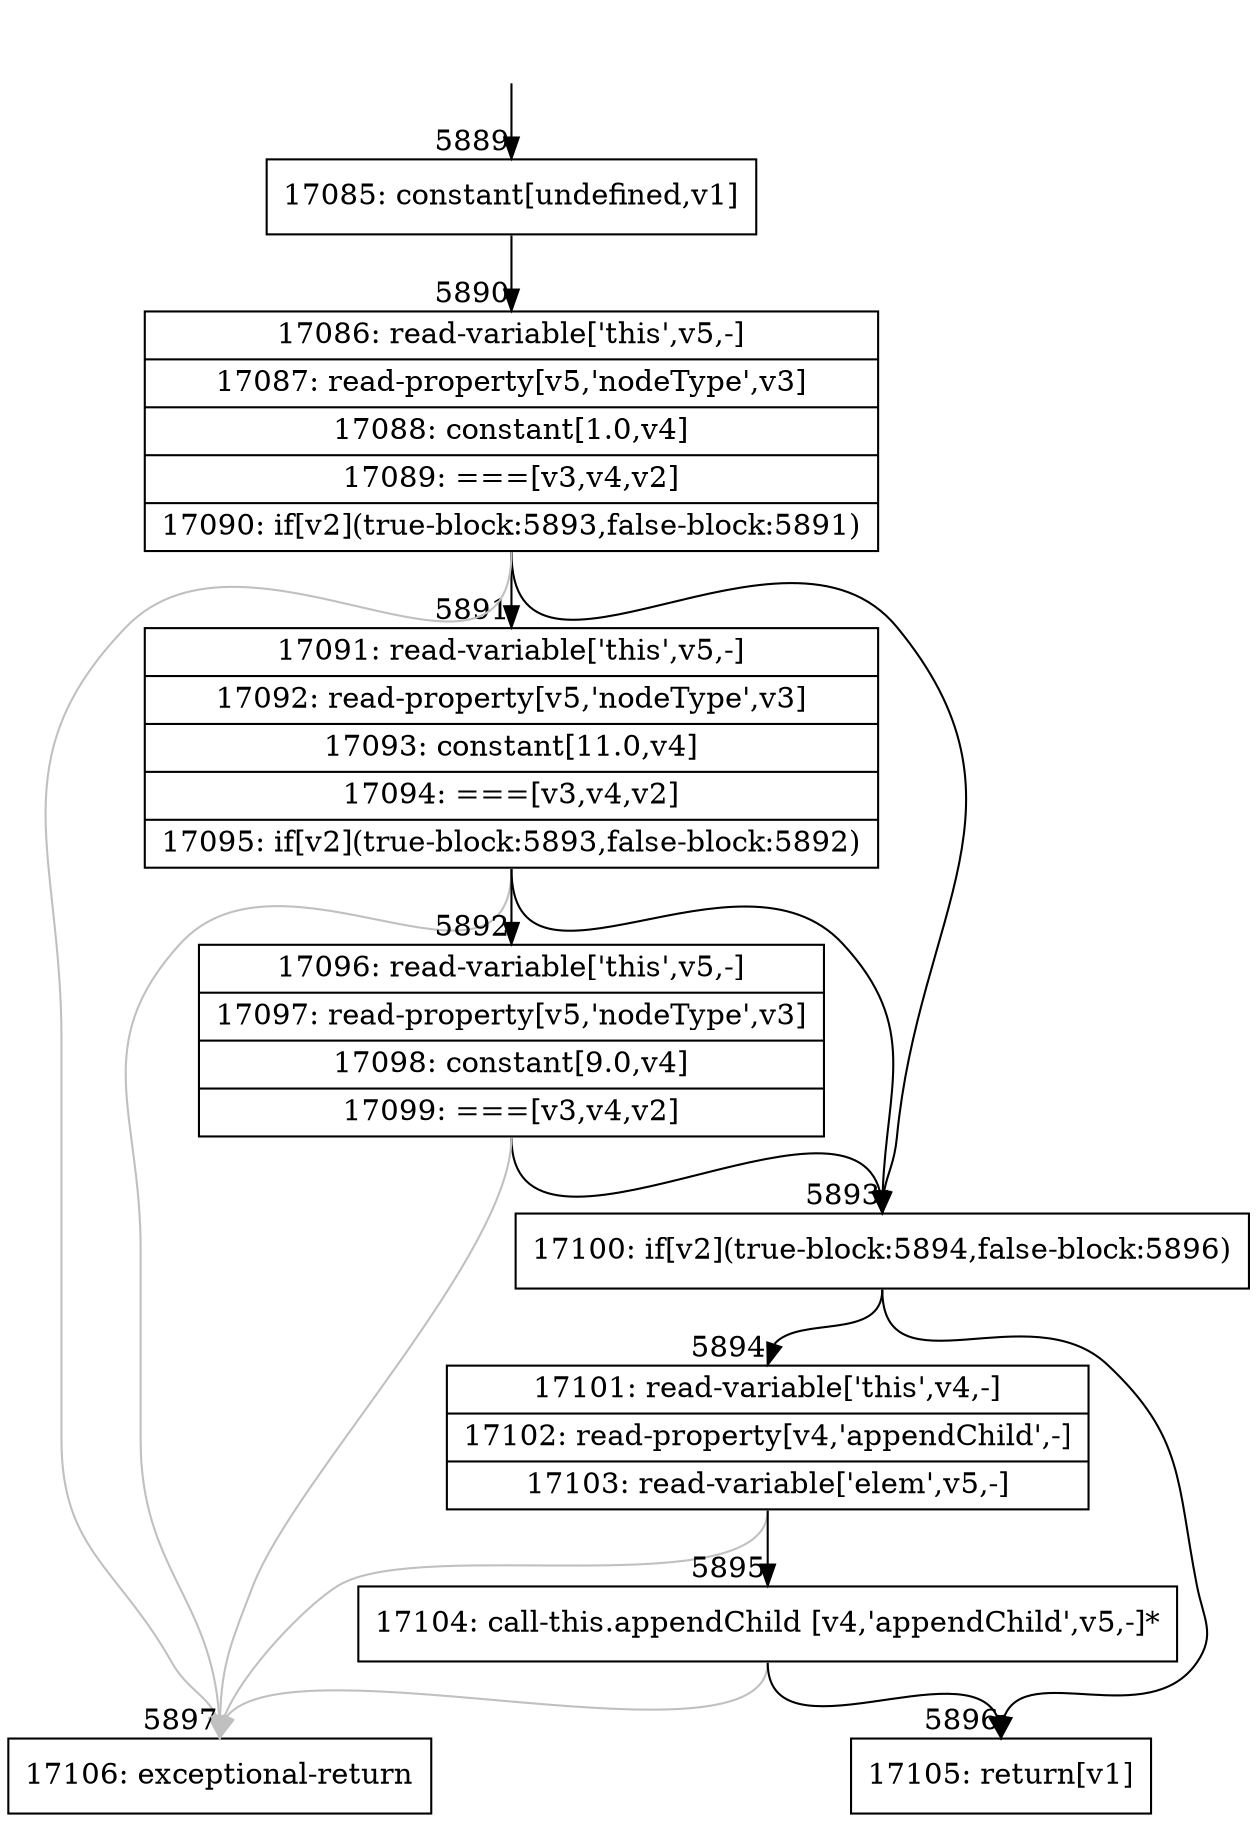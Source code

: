 digraph {
rankdir="TD"
BB_entry386[shape=none,label=""];
BB_entry386 -> BB5889 [tailport=s, headport=n, headlabel="    5889"]
BB5889 [shape=record label="{17085: constant[undefined,v1]}" ] 
BB5889 -> BB5890 [tailport=s, headport=n, headlabel="      5890"]
BB5890 [shape=record label="{17086: read-variable['this',v5,-]|17087: read-property[v5,'nodeType',v3]|17088: constant[1.0,v4]|17089: ===[v3,v4,v2]|17090: if[v2](true-block:5893,false-block:5891)}" ] 
BB5890 -> BB5893 [tailport=s, headport=n, headlabel="      5893"]
BB5890 -> BB5891 [tailport=s, headport=n, headlabel="      5891"]
BB5890 -> BB5897 [tailport=s, headport=n, color=gray, headlabel="      5897"]
BB5891 [shape=record label="{17091: read-variable['this',v5,-]|17092: read-property[v5,'nodeType',v3]|17093: constant[11.0,v4]|17094: ===[v3,v4,v2]|17095: if[v2](true-block:5893,false-block:5892)}" ] 
BB5891 -> BB5893 [tailport=s, headport=n]
BB5891 -> BB5892 [tailport=s, headport=n, headlabel="      5892"]
BB5891 -> BB5897 [tailport=s, headport=n, color=gray]
BB5892 [shape=record label="{17096: read-variable['this',v5,-]|17097: read-property[v5,'nodeType',v3]|17098: constant[9.0,v4]|17099: ===[v3,v4,v2]}" ] 
BB5892 -> BB5893 [tailport=s, headport=n]
BB5892 -> BB5897 [tailport=s, headport=n, color=gray]
BB5893 [shape=record label="{17100: if[v2](true-block:5894,false-block:5896)}" ] 
BB5893 -> BB5894 [tailport=s, headport=n, headlabel="      5894"]
BB5893 -> BB5896 [tailport=s, headport=n, headlabel="      5896"]
BB5894 [shape=record label="{17101: read-variable['this',v4,-]|17102: read-property[v4,'appendChild',-]|17103: read-variable['elem',v5,-]}" ] 
BB5894 -> BB5895 [tailport=s, headport=n, headlabel="      5895"]
BB5894 -> BB5897 [tailport=s, headport=n, color=gray]
BB5895 [shape=record label="{17104: call-this.appendChild [v4,'appendChild',v5,-]*}" ] 
BB5895 -> BB5896 [tailport=s, headport=n]
BB5895 -> BB5897 [tailport=s, headport=n, color=gray]
BB5896 [shape=record label="{17105: return[v1]}" ] 
BB5897 [shape=record label="{17106: exceptional-return}" ] 
//#$~ 5951
}
